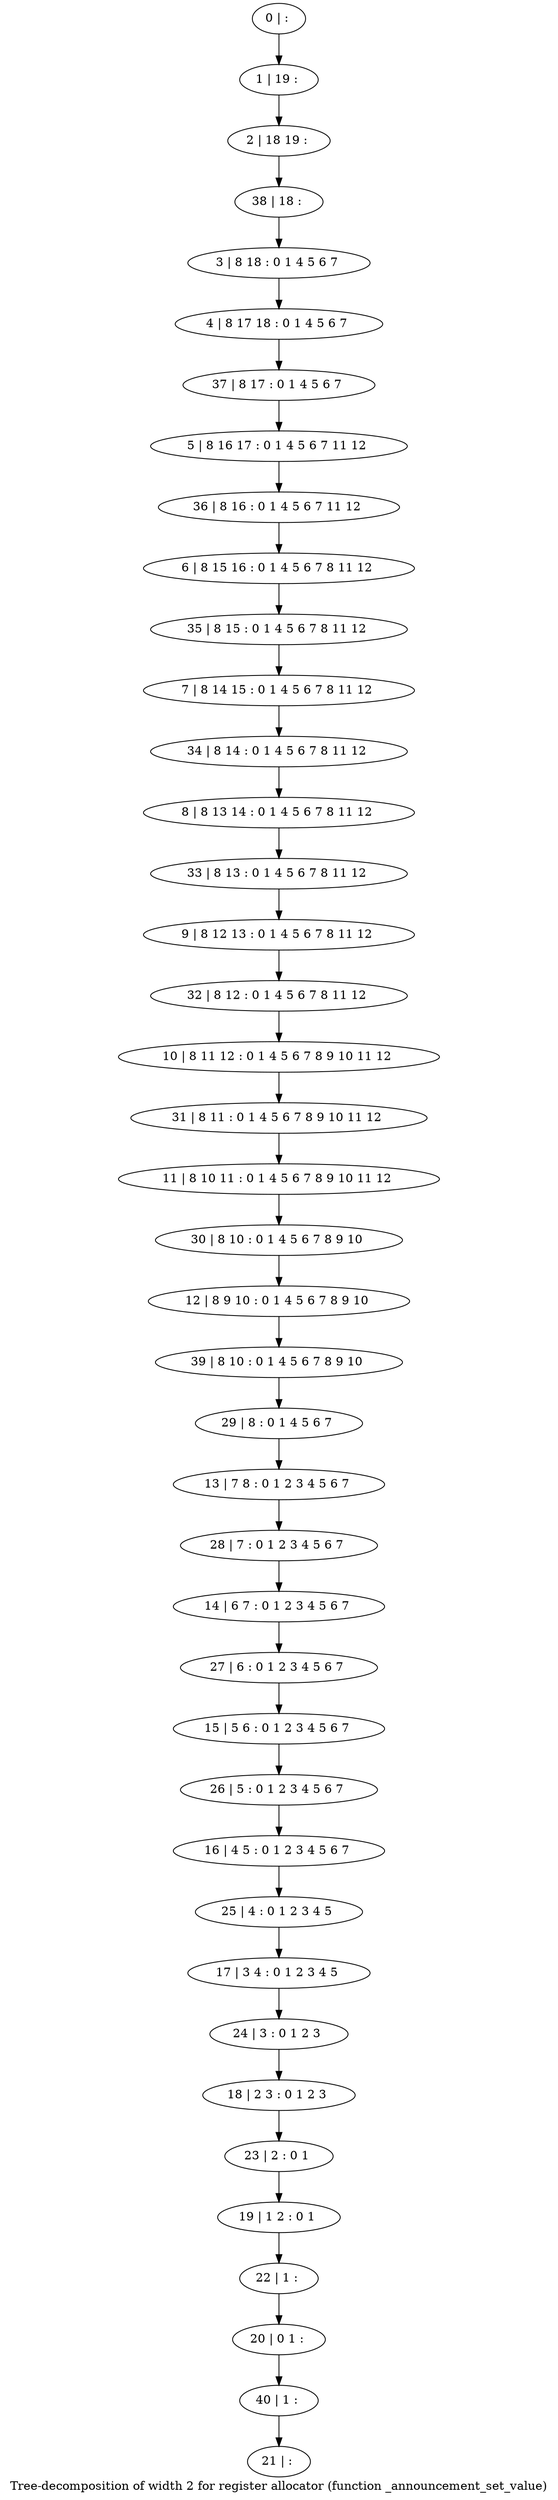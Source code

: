 digraph G {
graph [label="Tree-decomposition of width 2 for register allocator (function _announcement_set_value)"]
0[label="0 | : "];
1[label="1 | 19 : "];
2[label="2 | 18 19 : "];
3[label="3 | 8 18 : 0 1 4 5 6 7 "];
4[label="4 | 8 17 18 : 0 1 4 5 6 7 "];
5[label="5 | 8 16 17 : 0 1 4 5 6 7 11 12 "];
6[label="6 | 8 15 16 : 0 1 4 5 6 7 8 11 12 "];
7[label="7 | 8 14 15 : 0 1 4 5 6 7 8 11 12 "];
8[label="8 | 8 13 14 : 0 1 4 5 6 7 8 11 12 "];
9[label="9 | 8 12 13 : 0 1 4 5 6 7 8 11 12 "];
10[label="10 | 8 11 12 : 0 1 4 5 6 7 8 9 10 11 12 "];
11[label="11 | 8 10 11 : 0 1 4 5 6 7 8 9 10 11 12 "];
12[label="12 | 8 9 10 : 0 1 4 5 6 7 8 9 10 "];
13[label="13 | 7 8 : 0 1 2 3 4 5 6 7 "];
14[label="14 | 6 7 : 0 1 2 3 4 5 6 7 "];
15[label="15 | 5 6 : 0 1 2 3 4 5 6 7 "];
16[label="16 | 4 5 : 0 1 2 3 4 5 6 7 "];
17[label="17 | 3 4 : 0 1 2 3 4 5 "];
18[label="18 | 2 3 : 0 1 2 3 "];
19[label="19 | 1 2 : 0 1 "];
20[label="20 | 0 1 : "];
21[label="21 | : "];
22[label="22 | 1 : "];
23[label="23 | 2 : 0 1 "];
24[label="24 | 3 : 0 1 2 3 "];
25[label="25 | 4 : 0 1 2 3 4 5 "];
26[label="26 | 5 : 0 1 2 3 4 5 6 7 "];
27[label="27 | 6 : 0 1 2 3 4 5 6 7 "];
28[label="28 | 7 : 0 1 2 3 4 5 6 7 "];
29[label="29 | 8 : 0 1 4 5 6 7 "];
30[label="30 | 8 10 : 0 1 4 5 6 7 8 9 10 "];
31[label="31 | 8 11 : 0 1 4 5 6 7 8 9 10 11 12 "];
32[label="32 | 8 12 : 0 1 4 5 6 7 8 11 12 "];
33[label="33 | 8 13 : 0 1 4 5 6 7 8 11 12 "];
34[label="34 | 8 14 : 0 1 4 5 6 7 8 11 12 "];
35[label="35 | 8 15 : 0 1 4 5 6 7 8 11 12 "];
36[label="36 | 8 16 : 0 1 4 5 6 7 11 12 "];
37[label="37 | 8 17 : 0 1 4 5 6 7 "];
38[label="38 | 18 : "];
39[label="39 | 8 10 : 0 1 4 5 6 7 8 9 10 "];
40[label="40 | 1 : "];
0->1 ;
1->2 ;
3->4 ;
22->20 ;
19->22 ;
23->19 ;
18->23 ;
24->18 ;
17->24 ;
25->17 ;
16->25 ;
26->16 ;
15->26 ;
27->15 ;
14->27 ;
28->14 ;
13->28 ;
29->13 ;
30->12 ;
11->30 ;
31->11 ;
10->31 ;
32->10 ;
9->32 ;
33->9 ;
8->33 ;
34->8 ;
7->34 ;
35->7 ;
6->35 ;
36->6 ;
5->36 ;
37->5 ;
4->37 ;
38->3 ;
2->38 ;
39->29 ;
12->39 ;
40->21 ;
20->40 ;
}
